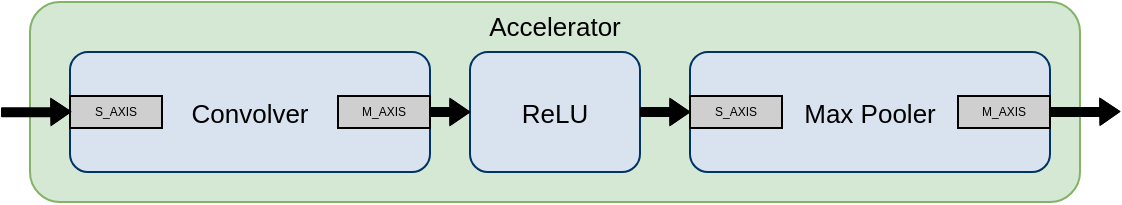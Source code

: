 <mxfile version="26.0.16">
  <diagram name="Zynq FPGA System" id="0lJRdm_X-5h9LFi-K3U6">
    <mxGraphModel dx="1533" dy="376" grid="1" gridSize="10" guides="1" tooltips="1" connect="1" arrows="1" fold="1" page="1" pageScale="1" pageWidth="850" pageHeight="1100" math="0" shadow="0">
      <root>
        <mxCell id="0" />
        <mxCell id="1" parent="0" />
        <mxCell id="NCd3f2-pUpU-5jk5mGtX-6" style="edgeStyle=elbowEdgeStyle;rounded=1;entryX=0;entryY=0.25;entryDx=0;entryDy=0;exitX=1;exitY=0.25;exitDx=0;exitDy=0;" parent="1" edge="1">
          <mxGeometry relative="1" as="geometry">
            <mxPoint x="600.0" y="113.75" as="targetPoint" />
          </mxGeometry>
        </mxCell>
        <mxCell id="NCd3f2-pUpU-5jk5mGtX-7" style="edgeStyle=elbowEdgeStyle;rounded=1;" parent="1" edge="1">
          <mxGeometry relative="1" as="geometry">
            <mxPoint x="699.966" y="300" as="targetPoint" />
          </mxGeometry>
        </mxCell>
        <mxCell id="-4L4SlF4brtavWRFE0ko-3" value="Accelerator" style="rounded=1;fillColor=#d5e8d4;strokeColor=#82b366;fontColor=#000000;fontSize=13;labelPosition=center;verticalLabelPosition=top;align=center;verticalAlign=bottom;spacingBottom=-22;" vertex="1" parent="1">
          <mxGeometry x="-120" y="90" width="525" height="100" as="geometry" />
        </mxCell>
        <mxCell id="-4L4SlF4brtavWRFE0ko-4" value="Convolver" style="rounded=1;fillColor=#d9e3f0;strokeColor=#003366;fontColor=#000000;fontSize=13;" vertex="1" parent="1">
          <mxGeometry x="-100" y="115" width="180" height="60" as="geometry" />
        </mxCell>
        <mxCell id="-4L4SlF4brtavWRFE0ko-5" value="ReLU" style="rounded=1;fillColor=#d9e3f0;strokeColor=#003366;fontColor=#000000;fontSize=13;" vertex="1" parent="1">
          <mxGeometry x="100" y="115" width="85" height="60" as="geometry" />
        </mxCell>
        <mxCell id="-4L4SlF4brtavWRFE0ko-6" value="Max Pooler" style="rounded=1;fillColor=#d9e3f0;strokeColor=#003366;fontColor=#000000;fontSize=13;" vertex="1" parent="1">
          <mxGeometry x="210" y="115" width="180" height="60" as="geometry" />
        </mxCell>
        <mxCell id="-4L4SlF4brtavWRFE0ko-7" value="M_AXIS" style="rounded=0;whiteSpace=wrap;html=1;labelPosition=center;verticalLabelPosition=middle;align=center;verticalAlign=middle;fontSize=6;fillColor=#CFCFCF;strokeColor=default;imageWidth=24;imageHeight=24;strokeWidth=1;" vertex="1" parent="1">
          <mxGeometry x="344" y="137" width="46" height="16" as="geometry" />
        </mxCell>
        <mxCell id="-4L4SlF4brtavWRFE0ko-8" value="M_AXIS" style="rounded=0;whiteSpace=wrap;html=1;labelPosition=center;verticalLabelPosition=middle;align=center;verticalAlign=middle;fontSize=6;fillColor=#CFCFCF;strokeColor=default;imageWidth=24;imageHeight=24;strokeWidth=1;" vertex="1" parent="1">
          <mxGeometry x="34" y="137" width="46" height="16" as="geometry" />
        </mxCell>
        <mxCell id="-4L4SlF4brtavWRFE0ko-9" value="S_AXIS" style="rounded=0;whiteSpace=wrap;html=1;labelPosition=center;verticalLabelPosition=middle;align=center;verticalAlign=middle;fontSize=6;fillColor=#CFCFCF;strokeColor=default;imageWidth=24;imageHeight=24;strokeWidth=1;" vertex="1" parent="1">
          <mxGeometry x="210" y="137" width="46" height="16" as="geometry" />
        </mxCell>
        <mxCell id="-4L4SlF4brtavWRFE0ko-10" value="S_AXIS" style="rounded=0;whiteSpace=wrap;html=1;labelPosition=center;verticalLabelPosition=middle;align=center;verticalAlign=middle;fontSize=6;fillColor=#CFCFCF;strokeColor=default;imageWidth=24;imageHeight=24;strokeWidth=1;" vertex="1" parent="1">
          <mxGeometry x="-100" y="137" width="46" height="16" as="geometry" />
        </mxCell>
        <mxCell id="-4L4SlF4brtavWRFE0ko-11" style="edgeStyle=elbowEdgeStyle;rounded=1;shape=flexArrow;endArrow=block;startFill=0;startArrow=none;arcSize=20;width=4;startSize=2.769;endSize=2.769;endWidth=7.581;startWidth=7.581;fillColor=#000000;entryX=0;entryY=0.75;entryDx=0;entryDy=0;" edge="1" parent="1">
          <mxGeometry relative="1" as="geometry">
            <mxPoint x="-134.5" y="145.07" as="sourcePoint" />
            <mxPoint x="-99.5" y="144.83" as="targetPoint" />
            <Array as="points">
              <mxPoint x="-119.5" y="131.83" />
            </Array>
          </mxGeometry>
        </mxCell>
        <mxCell id="-4L4SlF4brtavWRFE0ko-12" style="edgeStyle=elbowEdgeStyle;rounded=1;shape=flexArrow;endArrow=block;startFill=0;startArrow=none;arcSize=20;width=4;startSize=2.769;endSize=2.769;endWidth=7.581;startWidth=7.581;fillColor=#000000;entryX=0;entryY=0.75;entryDx=0;entryDy=0;" edge="1" parent="1">
          <mxGeometry relative="1" as="geometry">
            <mxPoint x="390" y="145" as="sourcePoint" />
            <mxPoint x="425" y="144.76" as="targetPoint" />
            <Array as="points">
              <mxPoint x="405" y="131.76" />
            </Array>
          </mxGeometry>
        </mxCell>
        <mxCell id="-4L4SlF4brtavWRFE0ko-13" style="edgeStyle=elbowEdgeStyle;rounded=1;shape=flexArrow;endArrow=block;startFill=0;startArrow=none;arcSize=20;width=4;startSize=2.769;endSize=2.769;endWidth=7.581;startWidth=7.581;fillColor=#000000;" edge="1" parent="1">
          <mxGeometry relative="1" as="geometry">
            <mxPoint x="185" y="145" as="sourcePoint" />
            <mxPoint x="210" y="145" as="targetPoint" />
            <Array as="points">
              <mxPoint x="200" y="131.76" />
            </Array>
          </mxGeometry>
        </mxCell>
        <mxCell id="-4L4SlF4brtavWRFE0ko-14" style="edgeStyle=elbowEdgeStyle;rounded=1;shape=flexArrow;endArrow=block;startFill=0;startArrow=none;arcSize=20;width=4;startSize=2.769;endSize=2.769;endWidth=7.581;startWidth=7.581;fillColor=#000000;entryX=0;entryY=0.5;entryDx=0;entryDy=0;exitX=1;exitY=0.5;exitDx=0;exitDy=0;" edge="1" parent="1" source="-4L4SlF4brtavWRFE0ko-8" target="-4L4SlF4brtavWRFE0ko-5">
          <mxGeometry relative="1" as="geometry">
            <mxPoint x="85" y="144.76" as="sourcePoint" />
            <mxPoint x="110" y="144.76" as="targetPoint" />
            <Array as="points">
              <mxPoint x="90" y="140" />
            </Array>
          </mxGeometry>
        </mxCell>
      </root>
    </mxGraphModel>
  </diagram>
</mxfile>
